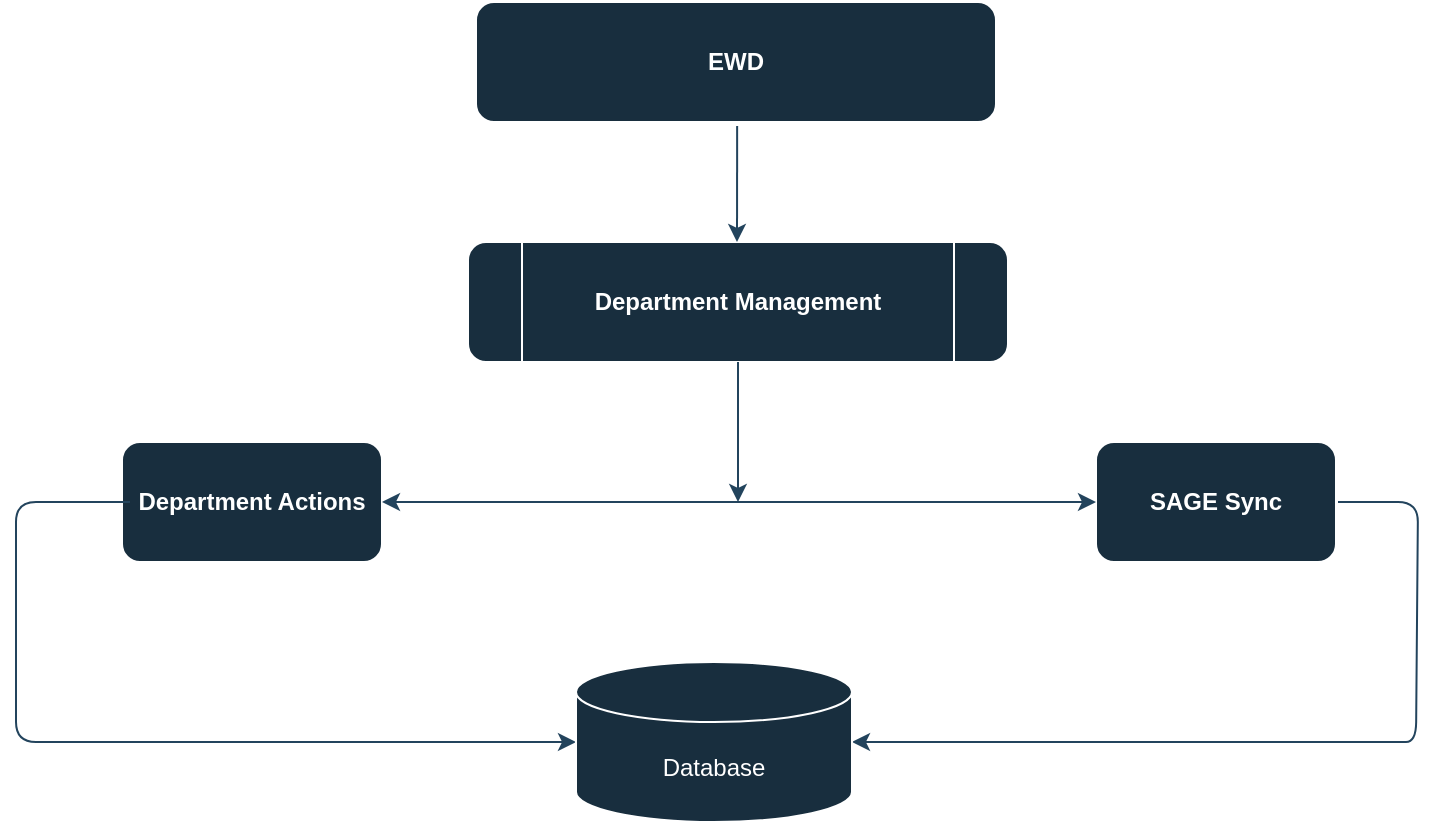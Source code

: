 <mxfile version="20.8.16" type="github">
  <diagram name="Page-1" id="5d7acffa-a066-3a61-03fe-96351882024d">
    <mxGraphModel dx="954" dy="616" grid="1" gridSize="10" guides="1" tooltips="1" connect="1" arrows="1" fold="1" page="1" pageScale="1" pageWidth="1100" pageHeight="850" background="#ffffff" math="0" shadow="0">
      <root>
        <mxCell id="0" />
        <mxCell id="1" parent="0" />
        <mxCell id="1uNn_0z8t6ovCo-_Ci0_-8" value="&lt;b&gt;EWD&lt;/b&gt;" style="rounded=1;whiteSpace=wrap;html=1;labelBackgroundColor=none;fillColor=#182E3E;strokeColor=#FFFFFF;fontColor=#FFFFFF;" parent="1" vertex="1">
          <mxGeometry x="330" y="180" width="260" height="60" as="geometry" />
        </mxCell>
        <mxCell id="1uNn_0z8t6ovCo-_Ci0_-9" value="&lt;b&gt;Department Management&lt;/b&gt;" style="shape=process;whiteSpace=wrap;html=1;backgroundOutline=1;labelBackgroundColor=none;fillColor=#182E3E;strokeColor=#FFFFFF;fontColor=#FFFFFF;rounded=1;" parent="1" vertex="1">
          <mxGeometry x="326" y="300" width="270" height="60" as="geometry" />
        </mxCell>
        <mxCell id="1uNn_0z8t6ovCo-_Ci0_-11" value="" style="endArrow=classic;html=1;rounded=1;entryX=0.5;entryY=0;entryDx=0;entryDy=0;exitX=0.536;exitY=1.04;exitDx=0;exitDy=0;exitPerimeter=0;labelBackgroundColor=none;strokeColor=#23445D;fontColor=default;" parent="1" edge="1">
          <mxGeometry width="50" height="50" relative="1" as="geometry">
            <mxPoint x="460.58" y="242" as="sourcePoint" />
            <mxPoint x="460.5" y="300" as="targetPoint" />
          </mxGeometry>
        </mxCell>
        <mxCell id="1uNn_0z8t6ovCo-_Ci0_-22" value="&lt;b&gt;Department Actions&lt;/b&gt;" style="whiteSpace=wrap;html=1;align=center;verticalAlign=middle;treeFolding=1;treeMoving=1;labelBackgroundColor=none;fillColor=#182E3E;strokeColor=#FFFFFF;fontColor=#FFFFFF;rounded=1;" parent="1" vertex="1">
          <mxGeometry x="153" y="400" width="130" height="60" as="geometry" />
        </mxCell>
        <mxCell id="1uNn_0z8t6ovCo-_Ci0_-24" value="&lt;b&gt;SAGE Sync&lt;/b&gt;" style="whiteSpace=wrap;html=1;labelBackgroundColor=none;fillColor=#182E3E;strokeColor=#FFFFFF;fontColor=#FFFFFF;rounded=1;" parent="1" vertex="1">
          <mxGeometry x="640" y="400" width="120" height="60" as="geometry" />
        </mxCell>
        <mxCell id="1uNn_0z8t6ovCo-_Ci0_-33" value="" style="endArrow=classic;html=1;rounded=1;exitX=0;exitY=0.5;exitDx=0;exitDy=0;labelBackgroundColor=none;strokeColor=#23445D;fontColor=default;entryX=0;entryY=0.5;entryDx=0;entryDy=0;entryPerimeter=0;" parent="1" target="rIvGE0iNHvyY7L7wnH7d-1" edge="1">
          <mxGeometry width="50" height="50" relative="1" as="geometry">
            <mxPoint x="157" y="430" as="sourcePoint" />
            <mxPoint x="390" y="660" as="targetPoint" />
            <Array as="points">
              <mxPoint x="100" y="430" />
              <mxPoint x="100" y="550" />
            </Array>
          </mxGeometry>
        </mxCell>
        <mxCell id="1uNn_0z8t6ovCo-_Ci0_-36" value="" style="endArrow=classic;html=1;rounded=1;exitX=1;exitY=0.5;exitDx=0;exitDy=0;entryX=1;entryY=0.5;entryDx=0;entryDy=0;labelBackgroundColor=none;strokeColor=#23445D;fontColor=default;entryPerimeter=0;" parent="1" target="rIvGE0iNHvyY7L7wnH7d-1" edge="1">
          <mxGeometry width="50" height="50" relative="1" as="geometry">
            <mxPoint x="761" y="430" as="sourcePoint" />
            <mxPoint x="766" y="700" as="targetPoint" />
            <Array as="points">
              <mxPoint x="801" y="430" />
              <mxPoint x="800" y="550" />
              <mxPoint x="790" y="550" />
            </Array>
          </mxGeometry>
        </mxCell>
        <mxCell id="rIvGE0iNHvyY7L7wnH7d-1" value="Database" style="shape=cylinder3;whiteSpace=wrap;html=1;boundedLbl=1;backgroundOutline=1;size=15;labelBackgroundColor=none;fillColor=#182E3E;strokeColor=#FFFFFF;fontColor=#FFFFFF;" vertex="1" parent="1">
          <mxGeometry x="380" y="510" width="138" height="80" as="geometry" />
        </mxCell>
        <mxCell id="rIvGE0iNHvyY7L7wnH7d-6" value="" style="endArrow=classic;startArrow=classic;html=1;rounded=0;strokeColor=#23445D;exitX=1;exitY=0.5;exitDx=0;exitDy=0;labelBackgroundColor=none;fontColor=default;" edge="1" parent="1" source="1uNn_0z8t6ovCo-_Ci0_-22" target="1uNn_0z8t6ovCo-_Ci0_-24">
          <mxGeometry width="50" height="50" relative="1" as="geometry">
            <mxPoint x="450" y="480" as="sourcePoint" />
            <mxPoint x="500" y="430" as="targetPoint" />
          </mxGeometry>
        </mxCell>
        <mxCell id="rIvGE0iNHvyY7L7wnH7d-8" value="" style="endArrow=classic;html=1;rounded=0;strokeColor=#23445D;labelBackgroundColor=none;fontColor=default;" edge="1" parent="1">
          <mxGeometry width="50" height="50" relative="1" as="geometry">
            <mxPoint x="461" y="360" as="sourcePoint" />
            <mxPoint x="461" y="430" as="targetPoint" />
          </mxGeometry>
        </mxCell>
      </root>
    </mxGraphModel>
  </diagram>
</mxfile>
